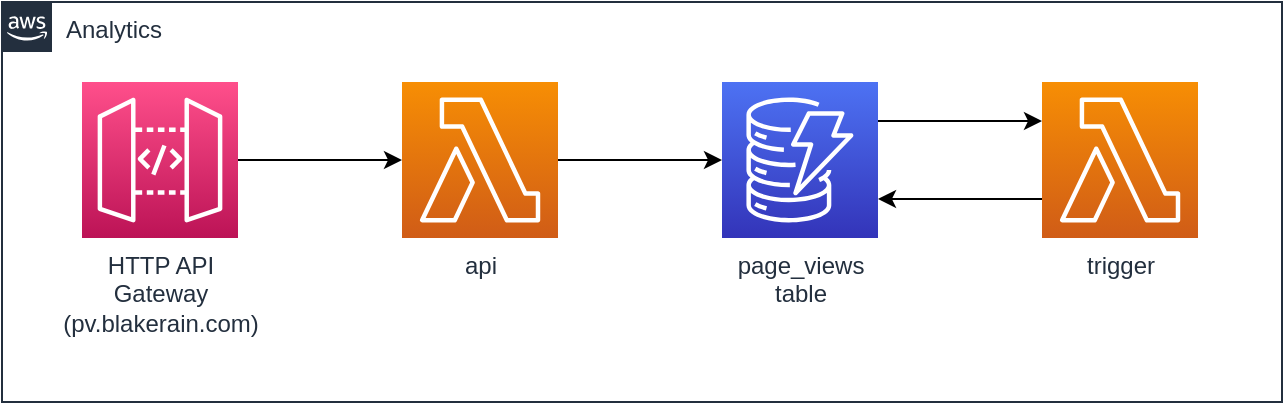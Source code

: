 <mxfile version="20.7.4" type="device"><diagram id="vnPnQphzv46ZmVF16kpH" name="Page-1"><mxGraphModel dx="3141" dy="1784" grid="1" gridSize="10" guides="1" tooltips="1" connect="1" arrows="1" fold="1" page="1" pageScale="1" pageWidth="720" pageHeight="280" math="0" shadow="0"><root><mxCell id="0"/><mxCell id="1" parent="0"/><mxCell id="ES3YNr7WzRjWu9bBAvI8-14" value="Analytics" style="points=[[0,0],[0.25,0],[0.5,0],[0.75,0],[1,0],[1,0.25],[1,0.5],[1,0.75],[1,1],[0.75,1],[0.5,1],[0.25,1],[0,1],[0,0.75],[0,0.5],[0,0.25]];outlineConnect=0;gradientColor=none;html=1;whiteSpace=wrap;fontSize=12;fontStyle=0;container=1;pointerEvents=0;collapsible=0;recursiveResize=0;shape=mxgraph.aws4.group;grIcon=mxgraph.aws4.group_aws_cloud_alt;strokeColor=#232F3E;fillColor=none;verticalAlign=top;align=left;spacingLeft=30;fontColor=#232F3E;dashed=0;" parent="1" vertex="1"><mxGeometry x="40" y="40" width="640" height="200" as="geometry"/></mxCell><mxCell id="ES3YNr7WzRjWu9bBAvI8-15" value="Elements" parent="0"/><mxCell id="ES3YNr7WzRjWu9bBAvI8-6" style="edgeStyle=orthogonalEdgeStyle;rounded=0;orthogonalLoop=1;jettySize=auto;html=1;entryX=0;entryY=0.5;entryDx=0;entryDy=0;entryPerimeter=0;" parent="ES3YNr7WzRjWu9bBAvI8-15" source="ES3YNr7WzRjWu9bBAvI8-1" target="ES3YNr7WzRjWu9bBAvI8-3" edge="1"><mxGeometry relative="1" as="geometry"/></mxCell><mxCell id="ES3YNr7WzRjWu9bBAvI8-1" value="api" style="sketch=0;points=[[0,0,0],[0.25,0,0],[0.5,0,0],[0.75,0,0],[1,0,0],[0,1,0],[0.25,1,0],[0.5,1,0],[0.75,1,0],[1,1,0],[0,0.25,0],[0,0.5,0],[0,0.75,0],[1,0.25,0],[1,0.5,0],[1,0.75,0]];outlineConnect=0;fontColor=#232F3E;gradientColor=#F78E04;gradientDirection=north;fillColor=#D05C17;strokeColor=#ffffff;dashed=0;verticalLabelPosition=bottom;verticalAlign=top;align=center;html=1;fontSize=12;fontStyle=0;aspect=fixed;shape=mxgraph.aws4.resourceIcon;resIcon=mxgraph.aws4.lambda;" parent="ES3YNr7WzRjWu9bBAvI8-15" vertex="1"><mxGeometry x="240" y="80" width="78" height="78" as="geometry"/></mxCell><mxCell id="ES3YNr7WzRjWu9bBAvI8-8" style="edgeStyle=orthogonalEdgeStyle;rounded=0;orthogonalLoop=1;jettySize=auto;html=1;exitX=0;exitY=0.75;exitDx=0;exitDy=0;exitPerimeter=0;entryX=1;entryY=0.75;entryDx=0;entryDy=0;entryPerimeter=0;startArrow=none;startFill=0;" parent="ES3YNr7WzRjWu9bBAvI8-15" source="ES3YNr7WzRjWu9bBAvI8-2" target="ES3YNr7WzRjWu9bBAvI8-3" edge="1"><mxGeometry relative="1" as="geometry"/></mxCell><mxCell id="ES3YNr7WzRjWu9bBAvI8-2" value="trigger" style="sketch=0;points=[[0,0,0],[0.25,0,0],[0.5,0,0],[0.75,0,0],[1,0,0],[0,1,0],[0.25,1,0],[0.5,1,0],[0.75,1,0],[1,1,0],[0,0.25,0],[0,0.5,0],[0,0.75,0],[1,0.25,0],[1,0.5,0],[1,0.75,0]];outlineConnect=0;fontColor=#232F3E;gradientColor=#F78E04;gradientDirection=north;fillColor=#D05C17;strokeColor=#ffffff;dashed=0;verticalLabelPosition=bottom;verticalAlign=top;align=center;html=1;fontSize=12;fontStyle=0;aspect=fixed;shape=mxgraph.aws4.resourceIcon;resIcon=mxgraph.aws4.lambda;" parent="ES3YNr7WzRjWu9bBAvI8-15" vertex="1"><mxGeometry x="560" y="80" width="78" height="78" as="geometry"/></mxCell><mxCell id="ES3YNr7WzRjWu9bBAvI8-7" style="edgeStyle=orthogonalEdgeStyle;rounded=0;orthogonalLoop=1;jettySize=auto;html=1;exitX=1;exitY=0.25;exitDx=0;exitDy=0;exitPerimeter=0;entryX=0;entryY=0.25;entryDx=0;entryDy=0;entryPerimeter=0;startArrow=none;startFill=0;" parent="ES3YNr7WzRjWu9bBAvI8-15" source="ES3YNr7WzRjWu9bBAvI8-3" target="ES3YNr7WzRjWu9bBAvI8-2" edge="1"><mxGeometry relative="1" as="geometry"/></mxCell><mxCell id="ES3YNr7WzRjWu9bBAvI8-3" value="page_views&lt;br&gt;table" style="sketch=0;points=[[0,0,0],[0.25,0,0],[0.5,0,0],[0.75,0,0],[1,0,0],[0,1,0],[0.25,1,0],[0.5,1,0],[0.75,1,0],[1,1,0],[0,0.25,0],[0,0.5,0],[0,0.75,0],[1,0.25,0],[1,0.5,0],[1,0.75,0]];outlineConnect=0;fontColor=#232F3E;gradientColor=#4D72F3;gradientDirection=north;fillColor=#3334B9;strokeColor=#ffffff;dashed=0;verticalLabelPosition=bottom;verticalAlign=top;align=center;html=1;fontSize=12;fontStyle=0;aspect=fixed;shape=mxgraph.aws4.resourceIcon;resIcon=mxgraph.aws4.dynamodb;" parent="ES3YNr7WzRjWu9bBAvI8-15" vertex="1"><mxGeometry x="400" y="80" width="78" height="78" as="geometry"/></mxCell><mxCell id="ES3YNr7WzRjWu9bBAvI8-5" style="edgeStyle=orthogonalEdgeStyle;rounded=0;orthogonalLoop=1;jettySize=auto;html=1;entryX=0;entryY=0.5;entryDx=0;entryDy=0;entryPerimeter=0;" parent="ES3YNr7WzRjWu9bBAvI8-15" source="ES3YNr7WzRjWu9bBAvI8-4" target="ES3YNr7WzRjWu9bBAvI8-1" edge="1"><mxGeometry relative="1" as="geometry"/></mxCell><mxCell id="ES3YNr7WzRjWu9bBAvI8-4" value="HTTP API&lt;br&gt;Gateway&lt;br&gt;(pv.blakerain.com)" style="sketch=0;points=[[0,0,0],[0.25,0,0],[0.5,0,0],[0.75,0,0],[1,0,0],[0,1,0],[0.25,1,0],[0.5,1,0],[0.75,1,0],[1,1,0],[0,0.25,0],[0,0.5,0],[0,0.75,0],[1,0.25,0],[1,0.5,0],[1,0.75,0]];outlineConnect=0;fontColor=#232F3E;gradientColor=#FF4F8B;gradientDirection=north;fillColor=#BC1356;strokeColor=#ffffff;dashed=0;verticalLabelPosition=bottom;verticalAlign=top;align=center;html=1;fontSize=12;fontStyle=0;aspect=fixed;shape=mxgraph.aws4.resourceIcon;resIcon=mxgraph.aws4.api_gateway;" parent="ES3YNr7WzRjWu9bBAvI8-15" vertex="1"><mxGeometry x="80" y="80" width="78" height="78" as="geometry"/></mxCell></root></mxGraphModel></diagram></mxfile>